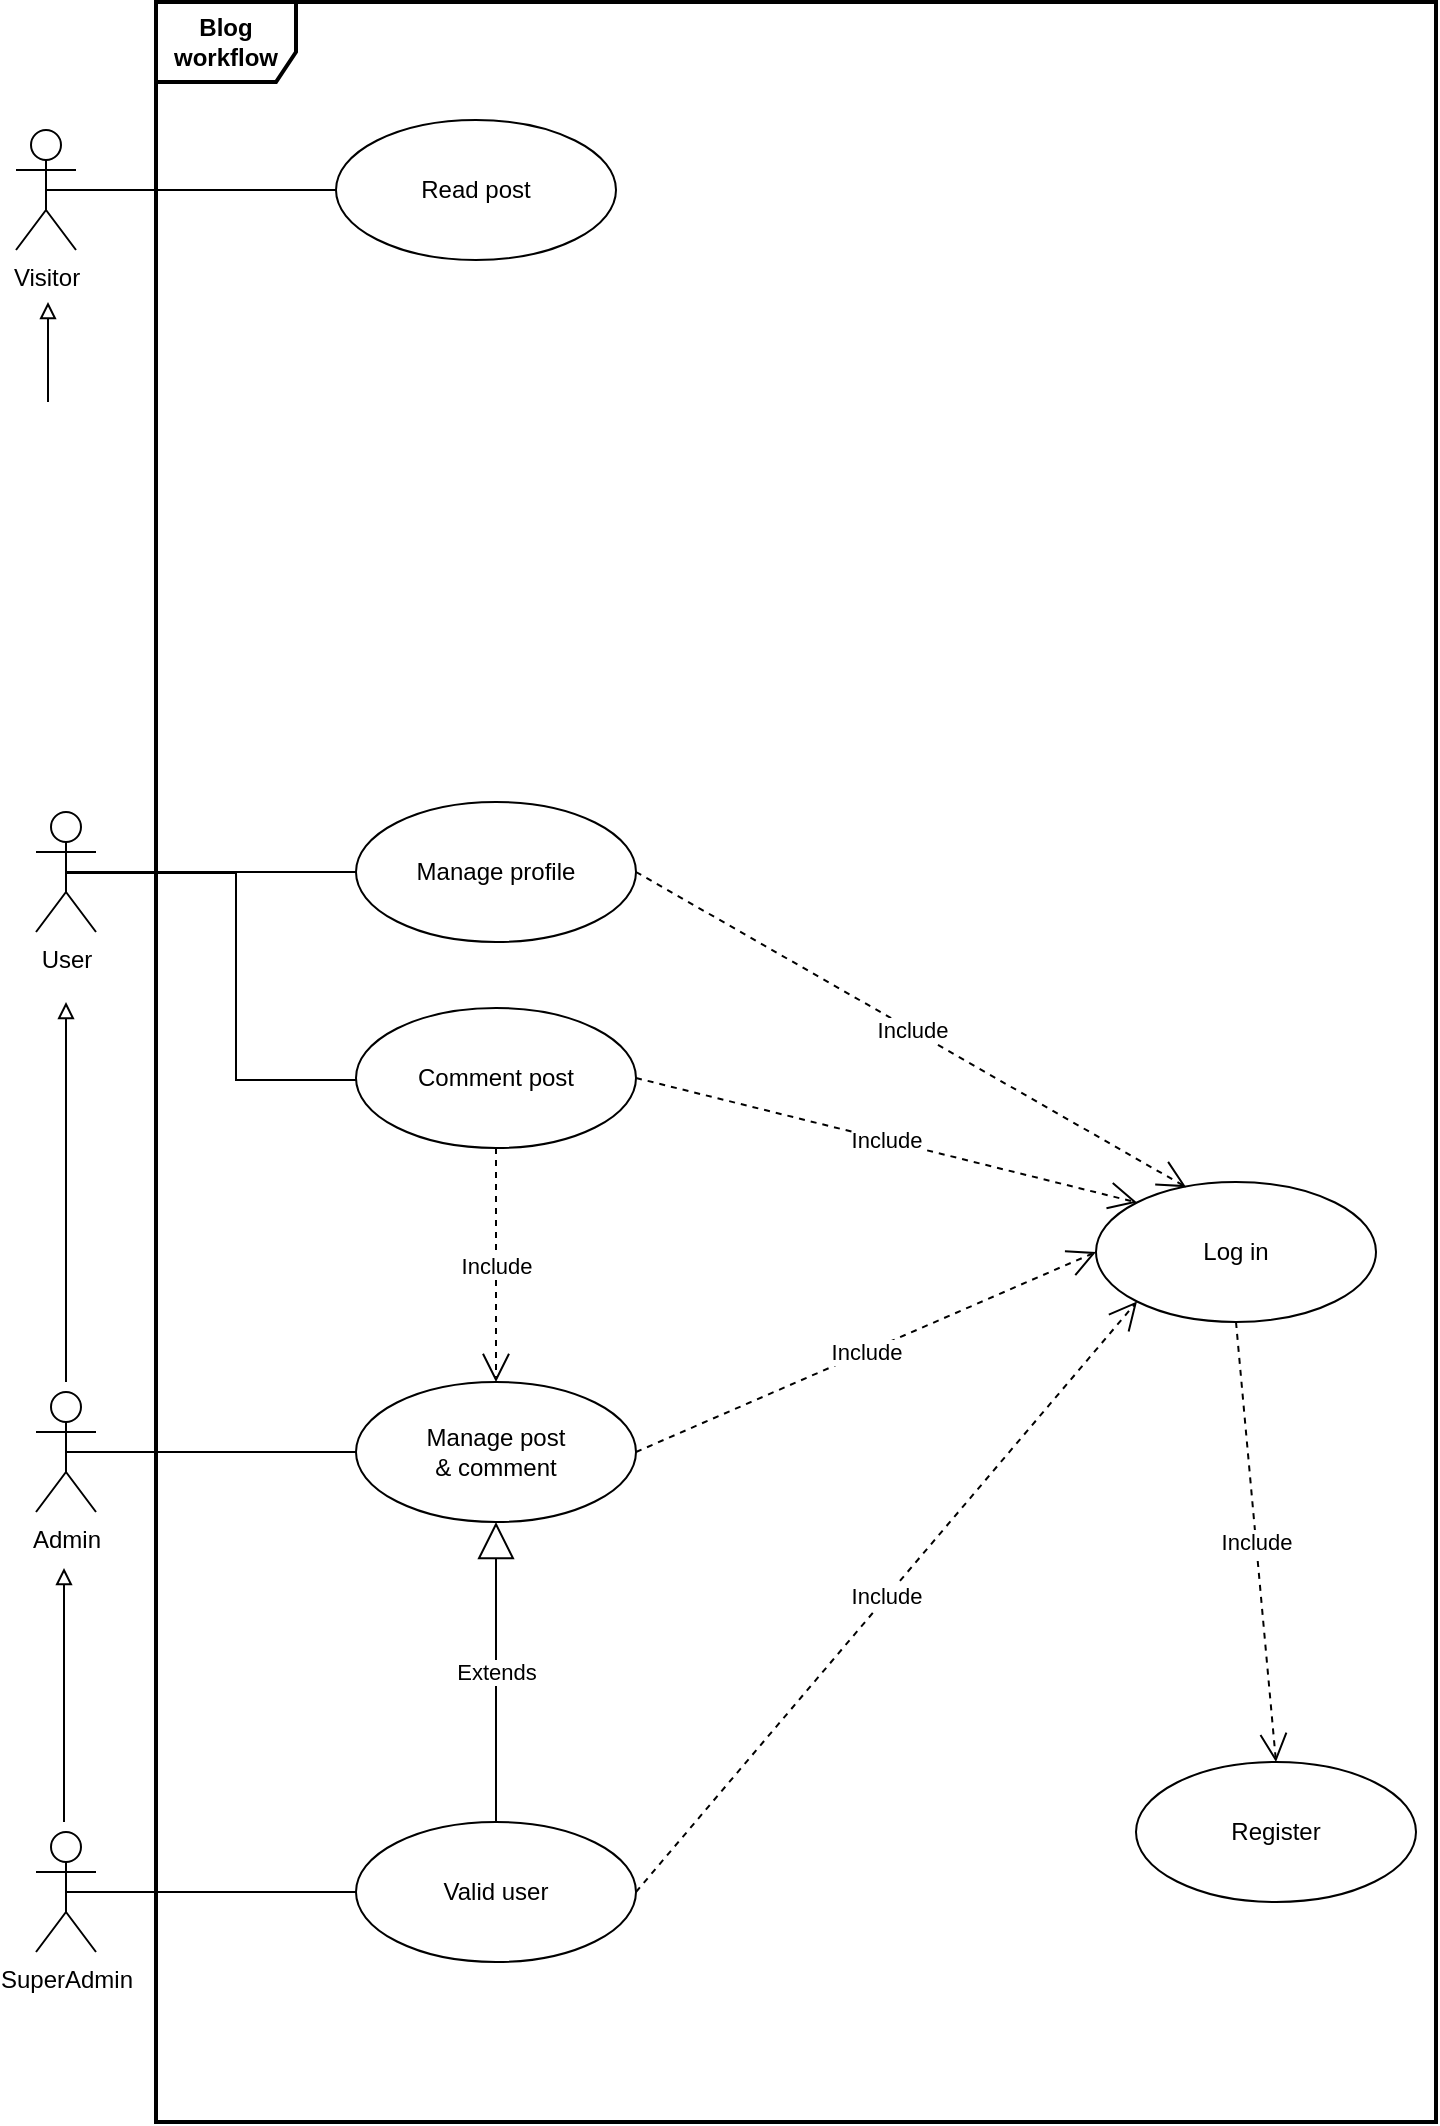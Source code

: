 <mxfile version="16.1.2" type="device" pages="2"><diagram id="Sw7qoORyPijt-ea3zrP9" name="Page-1"><mxGraphModel dx="1778" dy="1091" grid="1" gridSize="10" guides="1" tooltips="1" connect="1" arrows="1" fold="1" page="1" pageScale="1" pageWidth="827" pageHeight="1169" math="0" shadow="0"><root><mxCell id="0"/><mxCell id="1" parent="0"/><mxCell id="Y88QYffkHkzZoUYoO5hG-2" value="&lt;b&gt;Blog workflow&lt;/b&gt;" style="shape=umlFrame;whiteSpace=wrap;html=1;width=70;height=40;strokeWidth=2;" vertex="1" parent="1"><mxGeometry x="120" y="20" width="640" height="1060" as="geometry"/></mxCell><mxCell id="Y88QYffkHkzZoUYoO5hG-3" value="User" style="shape=umlActor;verticalLabelPosition=bottom;verticalAlign=top;html=1;" vertex="1" parent="1"><mxGeometry x="60" y="425" width="30" height="60" as="geometry"/></mxCell><mxCell id="Y88QYffkHkzZoUYoO5hG-4" value="Admin" style="shape=umlActor;verticalLabelPosition=bottom;verticalAlign=top;html=1;" vertex="1" parent="1"><mxGeometry x="60" y="715" width="30" height="60" as="geometry"/></mxCell><mxCell id="Y88QYffkHkzZoUYoO5hG-5" value="Visitor" style="shape=umlActor;verticalLabelPosition=bottom;verticalAlign=top;html=1;" vertex="1" parent="1"><mxGeometry x="50" y="84" width="30" height="60" as="geometry"/></mxCell><mxCell id="Y88QYffkHkzZoUYoO5hG-6" value="Read post" style="ellipse;whiteSpace=wrap;html=1;" vertex="1" parent="1"><mxGeometry x="210" y="79" width="140" height="70" as="geometry"/></mxCell><mxCell id="Y88QYffkHkzZoUYoO5hG-7" value="Comment post" style="ellipse;whiteSpace=wrap;html=1;" vertex="1" parent="1"><mxGeometry x="220" y="523" width="140" height="70" as="geometry"/></mxCell><mxCell id="Y88QYffkHkzZoUYoO5hG-8" value="Include" style="endArrow=open;endSize=12;dashed=1;html=1;rounded=0;exitX=1;exitY=0.5;exitDx=0;exitDy=0;entryX=0;entryY=0;entryDx=0;entryDy=0;" edge="1" parent="1" source="Y88QYffkHkzZoUYoO5hG-7" target="Y88QYffkHkzZoUYoO5hG-10"><mxGeometry width="160" relative="1" as="geometry"><mxPoint x="340" y="477" as="sourcePoint"/><mxPoint x="500" y="477" as="targetPoint"/></mxGeometry></mxCell><mxCell id="Y88QYffkHkzZoUYoO5hG-10" value="Log in" style="ellipse;whiteSpace=wrap;html=1;" vertex="1" parent="1"><mxGeometry x="590" y="610" width="140" height="70" as="geometry"/></mxCell><mxCell id="Y88QYffkHkzZoUYoO5hG-13" value="" style="endArrow=none;html=1;rounded=0;exitX=0.5;exitY=0.5;exitDx=0;exitDy=0;exitPerimeter=0;entryX=0;entryY=0.5;entryDx=0;entryDy=0;" edge="1" parent="1" source="Y88QYffkHkzZoUYoO5hG-5" target="Y88QYffkHkzZoUYoO5hG-6"><mxGeometry relative="1" as="geometry"><mxPoint x="330" y="319" as="sourcePoint"/><mxPoint x="490" y="319" as="targetPoint"/></mxGeometry></mxCell><mxCell id="Y88QYffkHkzZoUYoO5hG-14" value="" style="endArrow=none;html=1;rounded=0;exitX=0.5;exitY=0.5;exitDx=0;exitDy=0;exitPerimeter=0;entryX=0;entryY=0.5;entryDx=0;entryDy=0;edgeStyle=orthogonalEdgeStyle;" edge="1" parent="1"><mxGeometry relative="1" as="geometry"><mxPoint x="75" y="455.5" as="sourcePoint"/><mxPoint x="220" y="559" as="targetPoint"/><Array as="points"><mxPoint x="160" y="456"/><mxPoint x="160" y="559"/></Array></mxGeometry></mxCell><mxCell id="Y88QYffkHkzZoUYoO5hG-17" value="Manage post &lt;br&gt;&amp;amp; comment" style="ellipse;whiteSpace=wrap;html=1;" vertex="1" parent="1"><mxGeometry x="220" y="710" width="140" height="70" as="geometry"/></mxCell><mxCell id="Y88QYffkHkzZoUYoO5hG-18" value="Include" style="endArrow=open;endSize=12;dashed=1;html=1;rounded=0;exitX=1;exitY=0.5;exitDx=0;exitDy=0;entryX=0;entryY=0.5;entryDx=0;entryDy=0;" edge="1" parent="1" source="Y88QYffkHkzZoUYoO5hG-17" target="Y88QYffkHkzZoUYoO5hG-10"><mxGeometry width="160" relative="1" as="geometry"><mxPoint x="370" y="502" as="sourcePoint"/><mxPoint x="608.235" y="565.529" as="targetPoint"/></mxGeometry></mxCell><mxCell id="Y88QYffkHkzZoUYoO5hG-24" value="Include" style="endArrow=open;endSize=12;dashed=1;html=1;rounded=0;exitX=0.5;exitY=1;exitDx=0;exitDy=0;entryX=0.5;entryY=0;entryDx=0;entryDy=0;" edge="1" parent="1" source="Y88QYffkHkzZoUYoO5hG-7" target="Y88QYffkHkzZoUYoO5hG-17"><mxGeometry width="160" relative="1" as="geometry"><mxPoint x="370" y="727" as="sourcePoint"/><mxPoint x="290" y="666" as="targetPoint"/></mxGeometry></mxCell><mxCell id="Y88QYffkHkzZoUYoO5hG-26" value="" style="endArrow=none;html=1;rounded=0;exitX=0.5;exitY=0.5;exitDx=0;exitDy=0;exitPerimeter=0;entryX=0;entryY=0.5;entryDx=0;entryDy=0;" edge="1" parent="1" source="Y88QYffkHkzZoUYoO5hG-4" target="Y88QYffkHkzZoUYoO5hG-17"><mxGeometry relative="1" as="geometry"><mxPoint x="100" y="744.5" as="sourcePoint"/><mxPoint x="260" y="744.5" as="targetPoint"/></mxGeometry></mxCell><mxCell id="Y88QYffkHkzZoUYoO5hG-30" value="Include" style="endArrow=open;endSize=12;dashed=1;html=1;rounded=0;exitX=0.5;exitY=1;exitDx=0;exitDy=0;entryX=0.5;entryY=0;entryDx=0;entryDy=0;" edge="1" parent="1" source="Y88QYffkHkzZoUYoO5hG-10" target="Y88QYffkHkzZoUYoO5hG-31"><mxGeometry width="160" relative="1" as="geometry"><mxPoint x="370" y="502" as="sourcePoint"/><mxPoint x="608.235" y="565.529" as="targetPoint"/></mxGeometry></mxCell><mxCell id="Y88QYffkHkzZoUYoO5hG-31" value="Register" style="ellipse;whiteSpace=wrap;html=1;" vertex="1" parent="1"><mxGeometry x="610" y="900" width="140" height="70" as="geometry"/></mxCell><mxCell id="Y88QYffkHkzZoUYoO5hG-32" value="Manage profile" style="ellipse;whiteSpace=wrap;html=1;" vertex="1" parent="1"><mxGeometry x="220" y="420" width="140" height="70" as="geometry"/></mxCell><mxCell id="Y88QYffkHkzZoUYoO5hG-33" value="" style="endArrow=none;html=1;rounded=0;exitX=0;exitY=0.5;exitDx=0;exitDy=0;entryX=0.5;entryY=0.5;entryDx=0;entryDy=0;entryPerimeter=0;" edge="1" parent="1" source="Y88QYffkHkzZoUYoO5hG-32" target="Y88QYffkHkzZoUYoO5hG-3"><mxGeometry relative="1" as="geometry"><mxPoint x="85" y="464.5" as="sourcePoint"/><mxPoint x="230" y="568" as="targetPoint"/></mxGeometry></mxCell><mxCell id="Y88QYffkHkzZoUYoO5hG-35" value="" style="endArrow=none;endFill=0;endSize=12;html=1;rounded=0;startArrow=block;startFill=0;" edge="1" parent="1"><mxGeometry width="160" relative="1" as="geometry"><mxPoint x="75" y="520" as="sourcePoint"/><mxPoint x="75" y="710" as="targetPoint"/></mxGeometry></mxCell><mxCell id="Y88QYffkHkzZoUYoO5hG-36" value="" style="endArrow=none;endFill=0;endSize=12;html=1;rounded=0;startArrow=block;startFill=0;" edge="1" parent="1"><mxGeometry width="160" relative="1" as="geometry"><mxPoint x="66" y="170" as="sourcePoint"/><mxPoint x="66" y="220" as="targetPoint"/></mxGeometry></mxCell><mxCell id="Y88QYffkHkzZoUYoO5hG-37" value="Include" style="endArrow=open;endSize=12;dashed=1;html=1;rounded=0;exitX=1;exitY=0.5;exitDx=0;exitDy=0;entryX=0.322;entryY=0.037;entryDx=0;entryDy=0;entryPerimeter=0;" edge="1" parent="1" source="Y88QYffkHkzZoUYoO5hG-32" target="Y88QYffkHkzZoUYoO5hG-10"><mxGeometry width="160" relative="1" as="geometry"><mxPoint x="370" y="605" as="sourcePoint"/><mxPoint x="600.748" y="587.103" as="targetPoint"/></mxGeometry></mxCell><mxCell id="Y88QYffkHkzZoUYoO5hG-41" value="SuperAdmin" style="shape=umlActor;verticalLabelPosition=bottom;verticalAlign=top;html=1;strokeWidth=1;" vertex="1" parent="1"><mxGeometry x="60" y="935" width="30" height="60" as="geometry"/></mxCell><mxCell id="Y88QYffkHkzZoUYoO5hG-42" value="" style="endArrow=none;endFill=0;endSize=12;html=1;rounded=0;startArrow=block;startFill=0;" edge="1" parent="1"><mxGeometry width="160" relative="1" as="geometry"><mxPoint x="74" y="803" as="sourcePoint"/><mxPoint x="74" y="930" as="targetPoint"/></mxGeometry></mxCell><mxCell id="Y88QYffkHkzZoUYoO5hG-43" value="Valid user" style="ellipse;whiteSpace=wrap;html=1;strokeWidth=1;" vertex="1" parent="1"><mxGeometry x="220" y="930" width="140" height="70" as="geometry"/></mxCell><mxCell id="Y88QYffkHkzZoUYoO5hG-44" value="" style="endArrow=none;html=1;rounded=0;exitX=0.5;exitY=0.5;exitDx=0;exitDy=0;exitPerimeter=0;entryX=0;entryY=0.5;entryDx=0;entryDy=0;" edge="1" parent="1" source="Y88QYffkHkzZoUYoO5hG-41" target="Y88QYffkHkzZoUYoO5hG-43"><mxGeometry relative="1" as="geometry"><mxPoint x="490" y="675" as="sourcePoint"/><mxPoint x="650" y="675" as="targetPoint"/></mxGeometry></mxCell><mxCell id="Y88QYffkHkzZoUYoO5hG-46" value="Extends" style="endArrow=block;endSize=16;endFill=0;html=1;rounded=0;exitX=0.5;exitY=0;exitDx=0;exitDy=0;entryX=0.5;entryY=1;entryDx=0;entryDy=0;" edge="1" parent="1" source="Y88QYffkHkzZoUYoO5hG-43" target="Y88QYffkHkzZoUYoO5hG-17"><mxGeometry width="160" relative="1" as="geometry"><mxPoint x="650" y="693" as="sourcePoint"/><mxPoint x="360" y="950" as="targetPoint"/></mxGeometry></mxCell><mxCell id="Y88QYffkHkzZoUYoO5hG-47" value="Include" style="endArrow=open;endSize=12;dashed=1;html=1;rounded=0;exitX=1;exitY=0.5;exitDx=0;exitDy=0;entryX=0;entryY=1;entryDx=0;entryDy=0;" edge="1" parent="1" source="Y88QYffkHkzZoUYoO5hG-43" target="Y88QYffkHkzZoUYoO5hG-10"><mxGeometry width="160" relative="1" as="geometry"><mxPoint x="370" y="755.0" as="sourcePoint"/><mxPoint x="600" y="655.0" as="targetPoint"/></mxGeometry></mxCell></root></mxGraphModel></diagram><diagram id="f0m59UyX4XXk8T6lLft-" name="Page-2"><mxGraphModel dx="1422" dy="873" grid="1" gridSize="10" guides="1" tooltips="1" connect="1" arrows="1" fold="1" page="1" pageScale="1" pageWidth="827" pageHeight="1169" math="0" shadow="0"><root><mxCell id="6DKsoHw25dX94w_NEZeB-0"/><mxCell id="6DKsoHw25dX94w_NEZeB-1" parent="6DKsoHw25dX94w_NEZeB-0"/><mxCell id="6DKsoHw25dX94w_NEZeB-2" value="Manage post" style="shape=umlFrame;whiteSpace=wrap;html=1;strokeWidth=1;width=70;height=60;" vertex="1" parent="6DKsoHw25dX94w_NEZeB-1"><mxGeometry x="120" y="40" width="600" height="800" as="geometry"/></mxCell><mxCell id="rr7lkaiJkXX8gv7BmYGH-0" value="User" style="shape=umlActor;verticalLabelPosition=bottom;verticalAlign=top;html=1;" vertex="1" parent="6DKsoHw25dX94w_NEZeB-1"><mxGeometry x="50" y="310" width="30" height="60" as="geometry"/></mxCell><mxCell id="rr7lkaiJkXX8gv7BmYGH-1" value="Admin" style="shape=umlActor;verticalLabelPosition=bottom;verticalAlign=top;html=1;" vertex="1" parent="6DKsoHw25dX94w_NEZeB-1"><mxGeometry x="50" y="600" width="30" height="60" as="geometry"/></mxCell><mxCell id="rr7lkaiJkXX8gv7BmYGH-2" value="Visitor" style="shape=umlActor;verticalLabelPosition=bottom;verticalAlign=top;html=1;" vertex="1" parent="6DKsoHw25dX94w_NEZeB-1"><mxGeometry x="50" y="160" width="30" height="60" as="geometry"/></mxCell><mxCell id="rr7lkaiJkXX8gv7BmYGH-3" value="" style="endArrow=none;endFill=0;endSize=12;html=1;rounded=0;startArrow=block;startFill=0;" edge="1" parent="6DKsoHw25dX94w_NEZeB-1"><mxGeometry width="160" relative="1" as="geometry"><mxPoint x="65" y="405.0" as="sourcePoint"/><mxPoint x="65" y="595.0" as="targetPoint"/></mxGeometry></mxCell><mxCell id="rr7lkaiJkXX8gv7BmYGH-4" value="" style="endArrow=none;endFill=0;endSize=12;html=1;rounded=0;startArrow=block;startFill=0;" edge="1" parent="6DKsoHw25dX94w_NEZeB-1"><mxGeometry width="160" relative="1" as="geometry"><mxPoint x="65" y="246" as="sourcePoint"/><mxPoint x="65" y="296.0" as="targetPoint"/></mxGeometry></mxCell><mxCell id="rr7lkaiJkXX8gv7BmYGH-5" value="SuperAdmin" style="shape=umlActor;verticalLabelPosition=bottom;verticalAlign=top;html=1;strokeWidth=1;" vertex="1" parent="6DKsoHw25dX94w_NEZeB-1"><mxGeometry x="50" y="820" width="30" height="60" as="geometry"/></mxCell><mxCell id="rr7lkaiJkXX8gv7BmYGH-6" value="" style="endArrow=none;endFill=0;endSize=12;html=1;rounded=0;startArrow=block;startFill=0;" edge="1" parent="6DKsoHw25dX94w_NEZeB-1"><mxGeometry width="160" relative="1" as="geometry"><mxPoint x="64" y="688" as="sourcePoint"/><mxPoint x="64" y="815.0" as="targetPoint"/></mxGeometry></mxCell></root></mxGraphModel></diagram></mxfile>